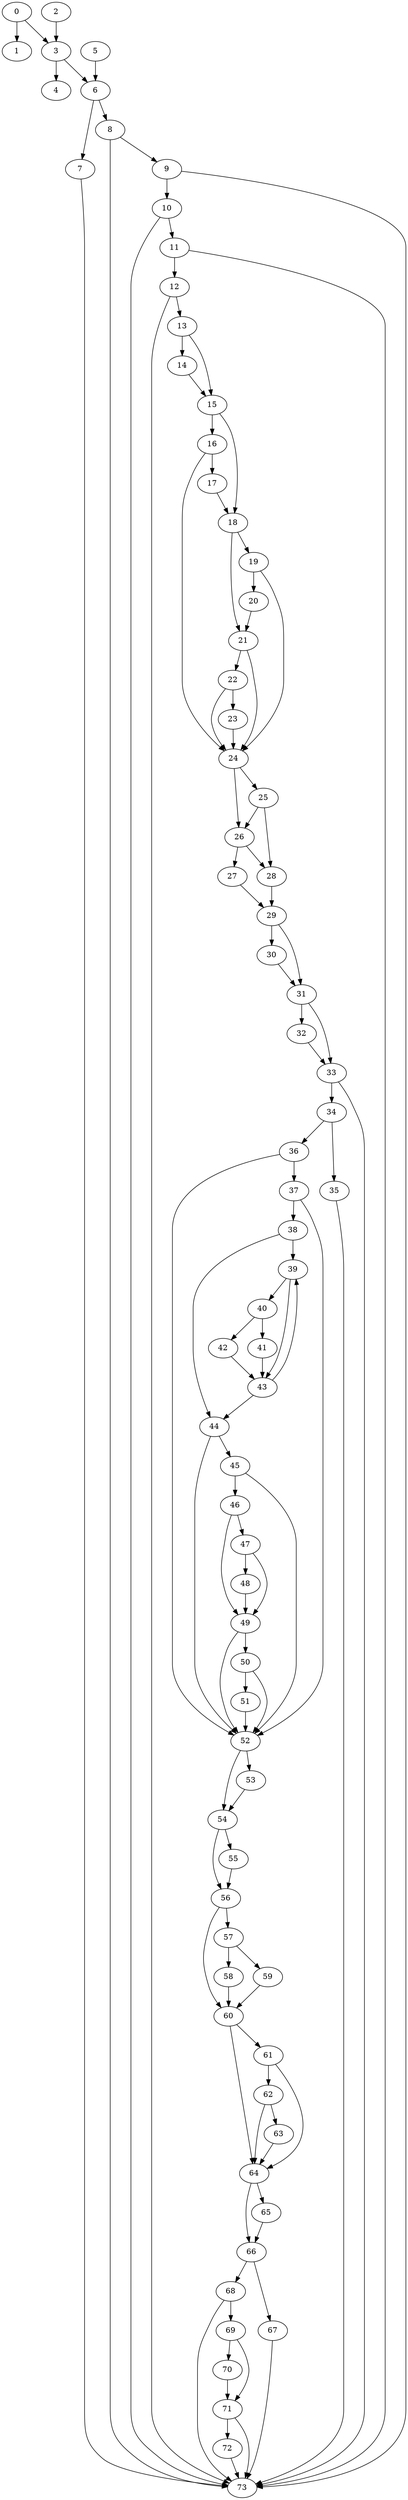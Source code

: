 digraph {
	0
	1
	2
	3
	4
	5
	6
	7
	8
	9
	10
	11
	12
	13
	14
	15
	16
	17
	18
	19
	20
	21
	22
	23
	24
	25
	26
	27
	28
	29
	30
	31
	32
	33
	34
	35
	36
	37
	38
	39
	40
	41
	42
	43
	44
	45
	46
	47
	48
	49
	50
	51
	52
	53
	54
	55
	56
	57
	58
	59
	60
	61
	62
	63
	64
	65
	66
	67
	68
	69
	70
	71
	72
	73
	3 -> 6
	5 -> 6
	39 -> 43
	41 -> 43
	42 -> 43
	45 -> 52
	49 -> 52
	50 -> 52
	51 -> 52
	36 -> 52
	37 -> 52
	44 -> 52
	57 -> 59
	60 -> 64
	61 -> 64
	62 -> 64
	63 -> 64
	29 -> 30
	29 -> 31
	30 -> 31
	38 -> 39
	43 -> 39
	47 -> 48
	0 -> 3
	2 -> 3
	18 -> 19
	24 -> 25
	54 -> 55
	18 -> 21
	20 -> 21
	36 -> 37
	37 -> 38
	57 -> 58
	66 -> 68
	10 -> 11
	44 -> 45
	46 -> 47
	52 -> 53
	62 -> 63
	69 -> 70
	13 -> 14
	40 -> 41
	49 -> 50
	58 -> 60
	59 -> 60
	56 -> 60
	60 -> 61
	9 -> 10
	56 -> 57
	11 -> 12
	45 -> 46
	68 -> 69
	8 -> 73
	9 -> 73
	33 -> 73
	67 -> 73
	68 -> 73
	72 -> 73
	7 -> 73
	10 -> 73
	11 -> 73
	12 -> 73
	35 -> 73
	71 -> 73
	64 -> 66
	65 -> 66
	15 -> 16
	31 -> 32
	38 -> 44
	43 -> 44
	47 -> 49
	48 -> 49
	46 -> 49
	50 -> 51
	6 -> 8
	21 -> 22
	26 -> 27
	34 -> 35
	12 -> 13
	22 -> 23
	8 -> 9
	19 -> 20
	69 -> 71
	70 -> 71
	71 -> 72
	32 -> 33
	31 -> 33
	52 -> 54
	53 -> 54
	61 -> 62
	66 -> 67
	54 -> 56
	55 -> 56
	64 -> 65
	3 -> 4
	22 -> 24
	23 -> 24
	16 -> 24
	19 -> 24
	21 -> 24
	26 -> 28
	25 -> 28
	33 -> 34
	34 -> 36
	40 -> 42
	6 -> 7
	16 -> 17
	15 -> 18
	17 -> 18
	24 -> 26
	25 -> 26
	39 -> 40
	0 -> 1
	13 -> 15
	14 -> 15
	28 -> 29
	27 -> 29
}
